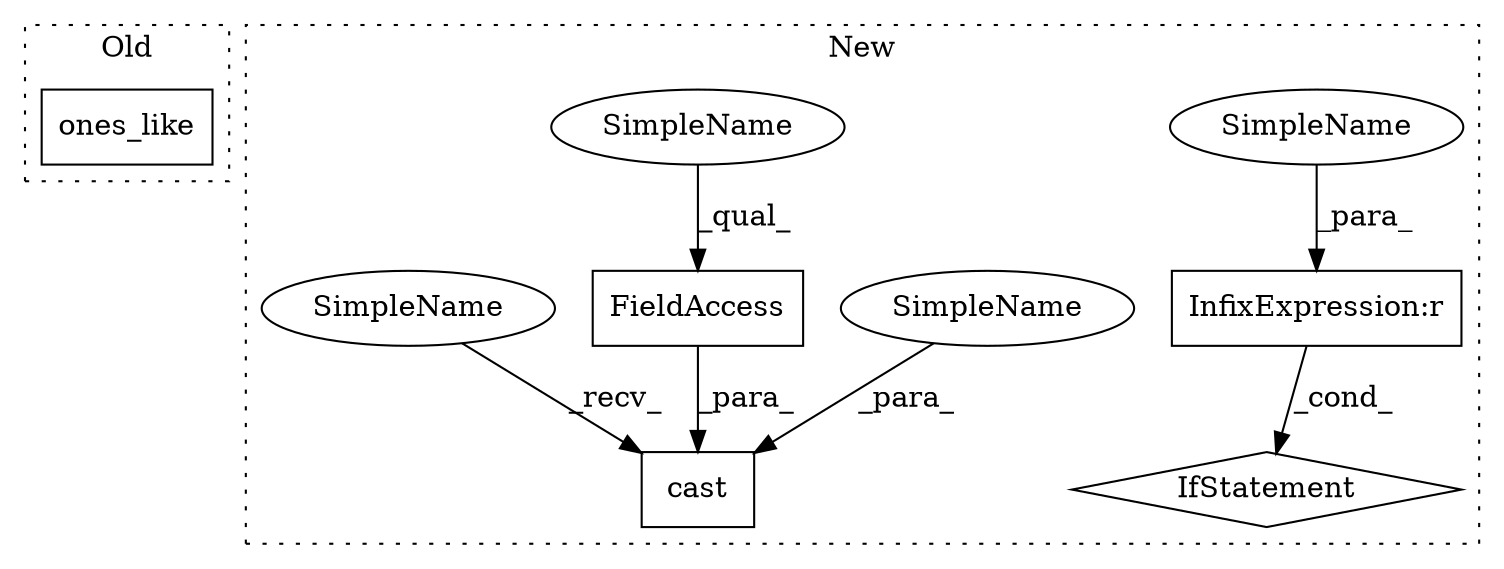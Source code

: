 digraph G {
subgraph cluster0 {
1 [label="ones_like" a="32" s="27183,27199" l="10,1" shape="box"];
label = "Old";
style="dotted";
}
subgraph cluster1 {
2 [label="cast" a="32" s="27165,27193" l="5,1" shape="box"];
3 [label="FieldAccess" a="22" s="27175" l="18" shape="box"];
4 [label="InfixExpression:r" a="27" s="26347" l="4" shape="box"];
5 [label="IfStatement" a="25" s="26339,26355" l="4,2" shape="diamond"];
6 [label="SimpleName" a="42" s="27170" l="4" shape="ellipse"];
7 [label="SimpleName" a="42" s="26343" l="4" shape="ellipse"];
8 [label="SimpleName" a="42" s="27154" l="10" shape="ellipse"];
9 [label="SimpleName" a="42" s="27175" l="10" shape="ellipse"];
label = "New";
style="dotted";
}
3 -> 2 [label="_para_"];
4 -> 5 [label="_cond_"];
6 -> 2 [label="_para_"];
7 -> 4 [label="_para_"];
8 -> 2 [label="_recv_"];
9 -> 3 [label="_qual_"];
}